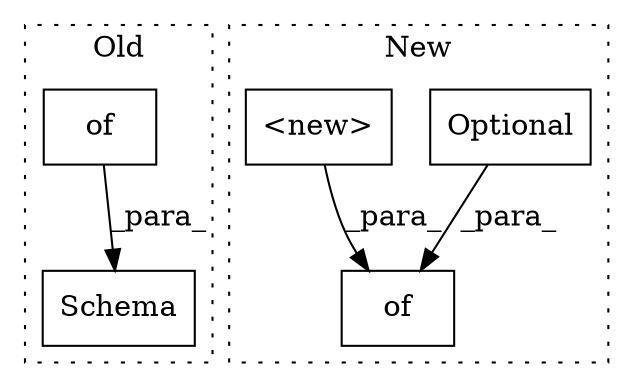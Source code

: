 digraph G {
subgraph cluster0 {
1 [label="Schema" a="32" s="564,624" l="7,1" shape="box"];
3 [label="of" a="32" s="575,623" l="3,1" shape="box"];
label = "Old";
style="dotted";
}
subgraph cluster1 {
2 [label="Optional" a="32" s="1227,1270" l="9,1" shape="box"];
4 [label="of" a="32" s="1046,1330" l="3,1" shape="box"];
5 [label="<new>" a="14" s="1163" l="52" shape="box"];
label = "New";
style="dotted";
}
2 -> 4 [label="_para_"];
3 -> 1 [label="_para_"];
5 -> 4 [label="_para_"];
}